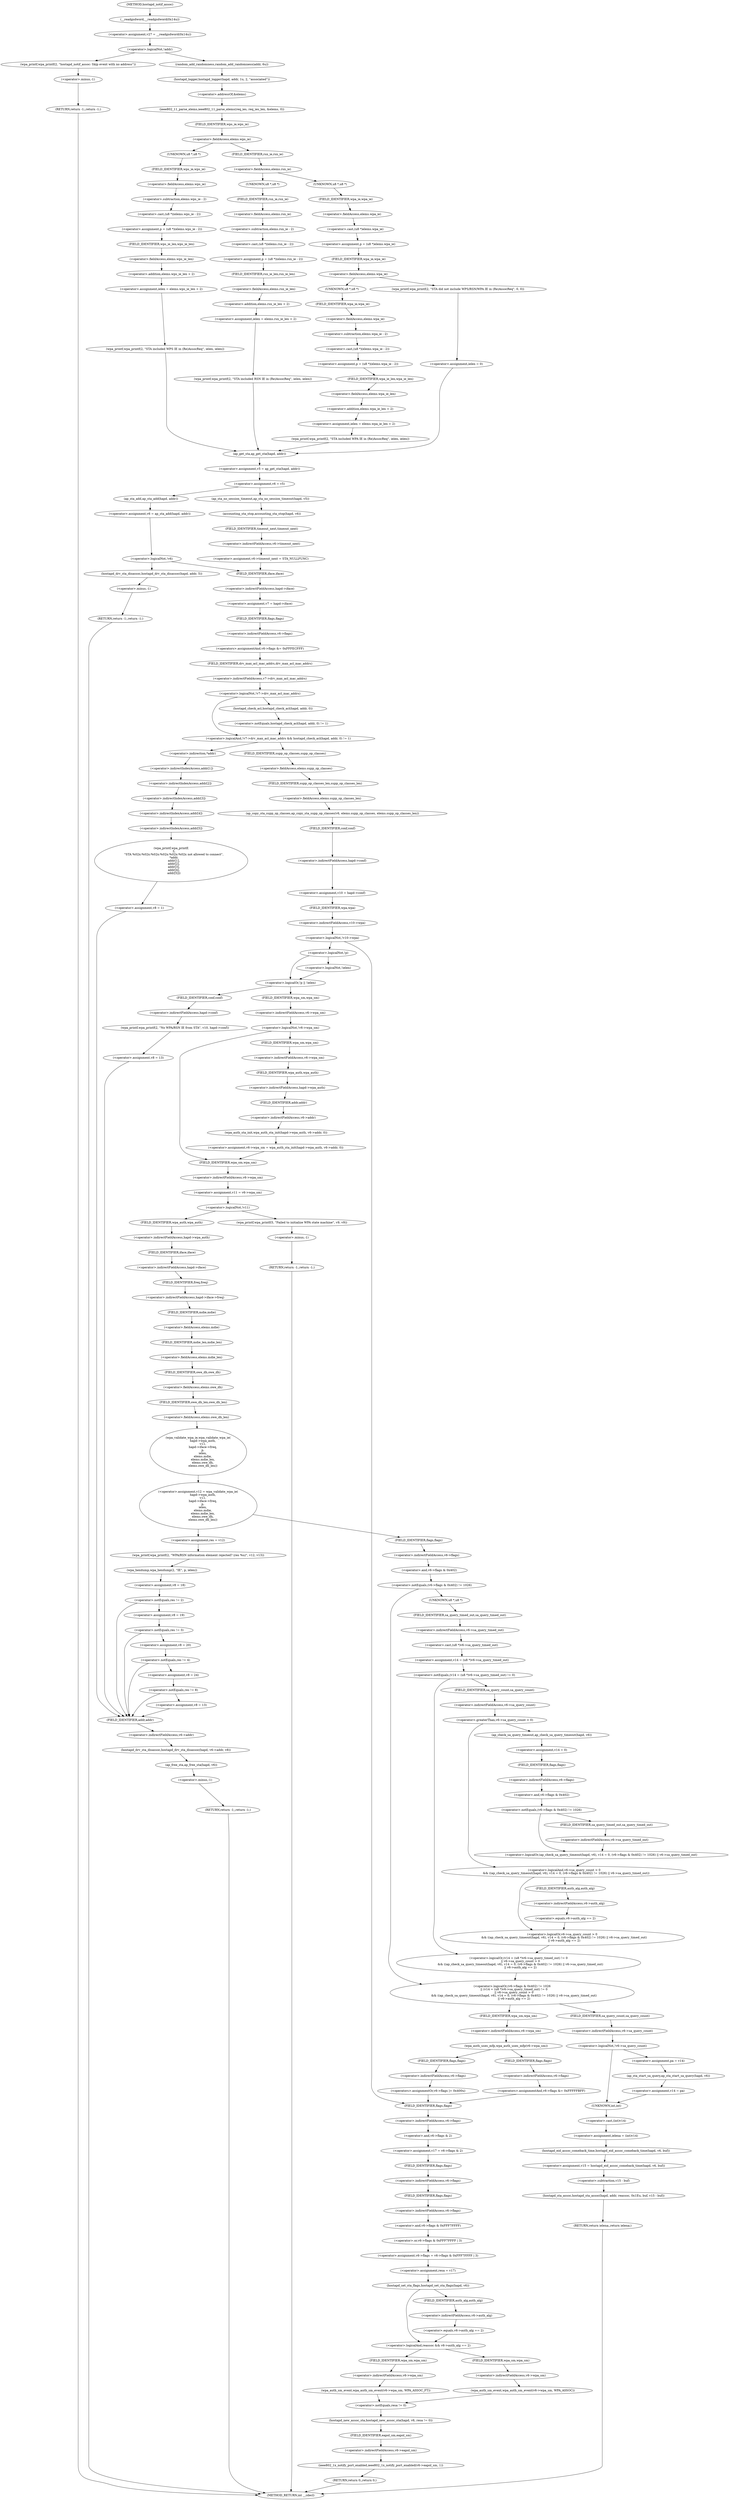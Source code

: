 digraph hostapd_notif_assoc {  
"1000150" [label = "(<operator>.assignment,v27 = __readgsdword(0x14u))" ]
"1000152" [label = "(__readgsdword,__readgsdword(0x14u))" ]
"1000155" [label = "(<operator>.logicalNot,!addr)" ]
"1000158" [label = "(wpa_printf,wpa_printf(2, \"hostapd_notif_assoc: Skip event with no address\"))" ]
"1000161" [label = "(RETURN,return -1;,return -1;)" ]
"1000162" [label = "(<operator>.minus,-1)" ]
"1000164" [label = "(random_add_randomness,random_add_randomness(addr, 6u))" ]
"1000167" [label = "(hostapd_logger,hostapd_logger(hapd, addr, 1u, 2, \"associated\"))" ]
"1000173" [label = "(ieee802_11_parse_elems,ieee802_11_parse_elems(req_ies, req_ies_len, &elems, 0))" ]
"1000176" [label = "(<operator>.addressOf,&elems)" ]
"1000180" [label = "(<operator>.fieldAccess,elems.wps_ie)" ]
"1000182" [label = "(FIELD_IDENTIFIER,wps_ie,wps_ie)" ]
"1000184" [label = "(<operator>.assignment,p = (u8 *)(elems.wps_ie - 2))" ]
"1000186" [label = "(<operator>.cast,(u8 *)(elems.wps_ie - 2))" ]
"1000187" [label = "(UNKNOWN,u8 *,u8 *)" ]
"1000188" [label = "(<operator>.subtraction,elems.wps_ie - 2)" ]
"1000189" [label = "(<operator>.fieldAccess,elems.wps_ie)" ]
"1000191" [label = "(FIELD_IDENTIFIER,wps_ie,wps_ie)" ]
"1000193" [label = "(<operator>.assignment,ielen = elems.wps_ie_len + 2)" ]
"1000195" [label = "(<operator>.addition,elems.wps_ie_len + 2)" ]
"1000196" [label = "(<operator>.fieldAccess,elems.wps_ie_len)" ]
"1000198" [label = "(FIELD_IDENTIFIER,wps_ie_len,wps_ie_len)" ]
"1000200" [label = "(wpa_printf,wpa_printf(2, \"STA included WPS IE in (Re)AssocReq\", ielen, ielen))" ]
"1000207" [label = "(<operator>.fieldAccess,elems.rsn_ie)" ]
"1000209" [label = "(FIELD_IDENTIFIER,rsn_ie,rsn_ie)" ]
"1000211" [label = "(<operator>.assignment,p = (u8 *)(elems.rsn_ie - 2))" ]
"1000213" [label = "(<operator>.cast,(u8 *)(elems.rsn_ie - 2))" ]
"1000214" [label = "(UNKNOWN,u8 *,u8 *)" ]
"1000215" [label = "(<operator>.subtraction,elems.rsn_ie - 2)" ]
"1000216" [label = "(<operator>.fieldAccess,elems.rsn_ie)" ]
"1000218" [label = "(FIELD_IDENTIFIER,rsn_ie,rsn_ie)" ]
"1000220" [label = "(<operator>.assignment,ielen = elems.rsn_ie_len + 2)" ]
"1000222" [label = "(<operator>.addition,elems.rsn_ie_len + 2)" ]
"1000223" [label = "(<operator>.fieldAccess,elems.rsn_ie_len)" ]
"1000225" [label = "(FIELD_IDENTIFIER,rsn_ie_len,rsn_ie_len)" ]
"1000227" [label = "(wpa_printf,wpa_printf(2, \"STA included RSN IE in (Re)AssocReq\", ielen, ielen))" ]
"1000234" [label = "(<operator>.assignment,p = (u8 *)elems.wpa_ie)" ]
"1000236" [label = "(<operator>.cast,(u8 *)elems.wpa_ie)" ]
"1000237" [label = "(UNKNOWN,u8 *,u8 *)" ]
"1000238" [label = "(<operator>.fieldAccess,elems.wpa_ie)" ]
"1000240" [label = "(FIELD_IDENTIFIER,wpa_ie,wpa_ie)" ]
"1000242" [label = "(<operator>.fieldAccess,elems.wpa_ie)" ]
"1000244" [label = "(FIELD_IDENTIFIER,wpa_ie,wpa_ie)" ]
"1000246" [label = "(<operator>.assignment,p = (u8 *)(elems.wpa_ie - 2))" ]
"1000248" [label = "(<operator>.cast,(u8 *)(elems.wpa_ie - 2))" ]
"1000249" [label = "(UNKNOWN,u8 *,u8 *)" ]
"1000250" [label = "(<operator>.subtraction,elems.wpa_ie - 2)" ]
"1000251" [label = "(<operator>.fieldAccess,elems.wpa_ie)" ]
"1000253" [label = "(FIELD_IDENTIFIER,wpa_ie,wpa_ie)" ]
"1000255" [label = "(<operator>.assignment,ielen = elems.wpa_ie_len + 2)" ]
"1000257" [label = "(<operator>.addition,elems.wpa_ie_len + 2)" ]
"1000258" [label = "(<operator>.fieldAccess,elems.wpa_ie_len)" ]
"1000260" [label = "(FIELD_IDENTIFIER,wpa_ie_len,wpa_ie_len)" ]
"1000262" [label = "(wpa_printf,wpa_printf(2, \"STA included WPA IE in (Re)AssocReq\", ielen, ielen))" ]
"1000269" [label = "(wpa_printf,wpa_printf(2, \"STA did not include WPS/RSN/WPA IE in (Re)AssocReq\", 0, 0))" ]
"1000274" [label = "(<operator>.assignment,ielen = 0)" ]
"1000277" [label = "(<operator>.assignment,v5 = ap_get_sta(hapd, addr))" ]
"1000279" [label = "(ap_get_sta,ap_get_sta(hapd, addr))" ]
"1000282" [label = "(<operator>.assignment,v6 = v5)" ]
"1000288" [label = "(ap_sta_no_session_timeout,ap_sta_no_session_timeout(hapd, v5))" ]
"1000291" [label = "(accounting_sta_stop,accounting_sta_stop(hapd, v6))" ]
"1000294" [label = "(<operator>.assignment,v6->timeout_next = STA_NULLFUNC)" ]
"1000295" [label = "(<operator>.indirectFieldAccess,v6->timeout_next)" ]
"1000297" [label = "(FIELD_IDENTIFIER,timeout_next,timeout_next)" ]
"1000301" [label = "(<operator>.assignment,v6 = ap_sta_add(hapd, addr))" ]
"1000303" [label = "(ap_sta_add,ap_sta_add(hapd, addr))" ]
"1000307" [label = "(<operator>.logicalNot,!v6)" ]
"1000310" [label = "(hostapd_drv_sta_disassoc,hostapd_drv_sta_disassoc(hapd, addr, 5))" ]
"1000314" [label = "(RETURN,return -1;,return -1;)" ]
"1000315" [label = "(<operator>.minus,-1)" ]
"1000317" [label = "(<operator>.assignment,v7 = hapd->iface)" ]
"1000319" [label = "(<operator>.indirectFieldAccess,hapd->iface)" ]
"1000321" [label = "(FIELD_IDENTIFIER,iface,iface)" ]
"1000322" [label = "(<operators>.assignmentAnd,v6->flags &= 0xFFFECFFF)" ]
"1000323" [label = "(<operator>.indirectFieldAccess,v6->flags)" ]
"1000325" [label = "(FIELD_IDENTIFIER,flags,flags)" ]
"1000328" [label = "(<operator>.logicalAnd,!v7->drv_max_acl_mac_addrs && hostapd_check_acl(hapd, addr, 0) != 1)" ]
"1000329" [label = "(<operator>.logicalNot,!v7->drv_max_acl_mac_addrs)" ]
"1000330" [label = "(<operator>.indirectFieldAccess,v7->drv_max_acl_mac_addrs)" ]
"1000332" [label = "(FIELD_IDENTIFIER,drv_max_acl_mac_addrs,drv_max_acl_mac_addrs)" ]
"1000333" [label = "(<operator>.notEquals,hostapd_check_acl(hapd, addr, 0) != 1)" ]
"1000334" [label = "(hostapd_check_acl,hostapd_check_acl(hapd, addr, 0))" ]
"1000340" [label = "(wpa_printf,wpa_printf(\n      3,\n      \"STA %02x:%02x:%02x:%02x:%02x:%02x not allowed to connect\",\n      *addr,\n      addr[1],\n      addr[2],\n      addr[3],\n      addr[4],\n      addr[5]))" ]
"1000343" [label = "(<operator>.indirection,*addr)" ]
"1000345" [label = "(<operator>.indirectIndexAccess,addr[1])" ]
"1000348" [label = "(<operator>.indirectIndexAccess,addr[2])" ]
"1000351" [label = "(<operator>.indirectIndexAccess,addr[3])" ]
"1000354" [label = "(<operator>.indirectIndexAccess,addr[4])" ]
"1000357" [label = "(<operator>.indirectIndexAccess,addr[5])" ]
"1000360" [label = "(<operator>.assignment,v8 = 1)" ]
"1000364" [label = "(hostapd_drv_sta_disassoc,hostapd_drv_sta_disassoc(hapd, v6->addr, v8))" ]
"1000366" [label = "(<operator>.indirectFieldAccess,v6->addr)" ]
"1000368" [label = "(FIELD_IDENTIFIER,addr,addr)" ]
"1000370" [label = "(ap_free_sta,ap_free_sta(hapd, v6))" ]
"1000373" [label = "(RETURN,return -1;,return -1;)" ]
"1000374" [label = "(<operator>.minus,-1)" ]
"1000376" [label = "(ap_copy_sta_supp_op_classes,ap_copy_sta_supp_op_classes(v6, elems.supp_op_classes, elems.supp_op_classes_len))" ]
"1000378" [label = "(<operator>.fieldAccess,elems.supp_op_classes)" ]
"1000380" [label = "(FIELD_IDENTIFIER,supp_op_classes,supp_op_classes)" ]
"1000381" [label = "(<operator>.fieldAccess,elems.supp_op_classes_len)" ]
"1000383" [label = "(FIELD_IDENTIFIER,supp_op_classes_len,supp_op_classes_len)" ]
"1000384" [label = "(<operator>.assignment,v10 = hapd->conf)" ]
"1000386" [label = "(<operator>.indirectFieldAccess,hapd->conf)" ]
"1000388" [label = "(FIELD_IDENTIFIER,conf,conf)" ]
"1000390" [label = "(<operator>.logicalNot,!v10->wpa)" ]
"1000391" [label = "(<operator>.indirectFieldAccess,v10->wpa)" ]
"1000393" [label = "(FIELD_IDENTIFIER,wpa,wpa)" ]
"1000396" [label = "(<operator>.logicalOr,!p || !ielen)" ]
"1000397" [label = "(<operator>.logicalNot,!p)" ]
"1000399" [label = "(<operator>.logicalNot,!ielen)" ]
"1000402" [label = "(wpa_printf,wpa_printf(2, \"No WPA/RSN IE from STA\", v10, hapd->conf))" ]
"1000406" [label = "(<operator>.indirectFieldAccess,hapd->conf)" ]
"1000408" [label = "(FIELD_IDENTIFIER,conf,conf)" ]
"1000409" [label = "(<operator>.assignment,v8 = 13)" ]
"1000414" [label = "(<operator>.logicalNot,!v6->wpa_sm)" ]
"1000415" [label = "(<operator>.indirectFieldAccess,v6->wpa_sm)" ]
"1000417" [label = "(FIELD_IDENTIFIER,wpa_sm,wpa_sm)" ]
"1000418" [label = "(<operator>.assignment,v6->wpa_sm = wpa_auth_sta_init(hapd->wpa_auth, v6->addr, 0))" ]
"1000419" [label = "(<operator>.indirectFieldAccess,v6->wpa_sm)" ]
"1000421" [label = "(FIELD_IDENTIFIER,wpa_sm,wpa_sm)" ]
"1000422" [label = "(wpa_auth_sta_init,wpa_auth_sta_init(hapd->wpa_auth, v6->addr, 0))" ]
"1000423" [label = "(<operator>.indirectFieldAccess,hapd->wpa_auth)" ]
"1000425" [label = "(FIELD_IDENTIFIER,wpa_auth,wpa_auth)" ]
"1000426" [label = "(<operator>.indirectFieldAccess,v6->addr)" ]
"1000428" [label = "(FIELD_IDENTIFIER,addr,addr)" ]
"1000430" [label = "(<operator>.assignment,v11 = v6->wpa_sm)" ]
"1000432" [label = "(<operator>.indirectFieldAccess,v6->wpa_sm)" ]
"1000434" [label = "(FIELD_IDENTIFIER,wpa_sm,wpa_sm)" ]
"1000436" [label = "(<operator>.logicalNot,!v11)" ]
"1000439" [label = "(wpa_printf,wpa_printf(5, \"Failed to initialize WPA state machine\", v9, v9))" ]
"1000444" [label = "(RETURN,return -1;,return -1;)" ]
"1000445" [label = "(<operator>.minus,-1)" ]
"1000447" [label = "(<operator>.assignment,v12 = wpa_validate_wpa_ie(\n          hapd->wpa_auth,\n          v11,\n          hapd->iface->freq,\n          p,\n          ielen,\n          elems.mdie,\n          elems.mdie_len,\n          elems.owe_dh,\n          elems.owe_dh_len))" ]
"1000449" [label = "(wpa_validate_wpa_ie,wpa_validate_wpa_ie(\n          hapd->wpa_auth,\n          v11,\n          hapd->iface->freq,\n          p,\n          ielen,\n          elems.mdie,\n          elems.mdie_len,\n          elems.owe_dh,\n          elems.owe_dh_len))" ]
"1000450" [label = "(<operator>.indirectFieldAccess,hapd->wpa_auth)" ]
"1000452" [label = "(FIELD_IDENTIFIER,wpa_auth,wpa_auth)" ]
"1000454" [label = "(<operator>.indirectFieldAccess,hapd->iface->freq)" ]
"1000455" [label = "(<operator>.indirectFieldAccess,hapd->iface)" ]
"1000457" [label = "(FIELD_IDENTIFIER,iface,iface)" ]
"1000458" [label = "(FIELD_IDENTIFIER,freq,freq)" ]
"1000461" [label = "(<operator>.fieldAccess,elems.mdie)" ]
"1000463" [label = "(FIELD_IDENTIFIER,mdie,mdie)" ]
"1000464" [label = "(<operator>.fieldAccess,elems.mdie_len)" ]
"1000466" [label = "(FIELD_IDENTIFIER,mdie_len,mdie_len)" ]
"1000467" [label = "(<operator>.fieldAccess,elems.owe_dh)" ]
"1000469" [label = "(FIELD_IDENTIFIER,owe_dh,owe_dh)" ]
"1000470" [label = "(<operator>.fieldAccess,elems.owe_dh_len)" ]
"1000472" [label = "(FIELD_IDENTIFIER,owe_dh_len,owe_dh_len)" ]
"1000476" [label = "(<operator>.assignment,res = v12)" ]
"1000479" [label = "(wpa_printf,wpa_printf(2, \"WPA/RSN information element rejected? (res %u)\", v12, v13))" ]
"1000484" [label = "(wpa_hexdump,wpa_hexdump(2, \"IE\", p, ielen))" ]
"1000489" [label = "(<operator>.assignment,v8 = 18)" ]
"1000493" [label = "(<operator>.notEquals,res != 2)" ]
"1000497" [label = "(<operator>.assignment,v8 = 19)" ]
"1000501" [label = "(<operator>.notEquals,res != 3)" ]
"1000505" [label = "(<operator>.assignment,v8 = 20)" ]
"1000509" [label = "(<operator>.notEquals,res != 4)" ]
"1000513" [label = "(<operator>.assignment,v8 = 24)" ]
"1000517" [label = "(<operator>.notEquals,res != 8)" ]
"1000520" [label = "(<operator>.assignment,v8 = 13)" ]
"1000525" [label = "(<operator>.logicalOr,(v6->flags & 0x402) != 1026\n    || (v14 = (u8 *)v6->sa_query_timed_out) != 0\n    || v6->sa_query_count > 0\n    && ((ap_check_sa_query_timeout(hapd, v6), v14 = 0, (v6->flags & 0x402) != 1026) || v6->sa_query_timed_out)\n    || v6->auth_alg == 2)" ]
"1000526" [label = "(<operator>.notEquals,(v6->flags & 0x402) != 1026)" ]
"1000527" [label = "(<operator>.and,v6->flags & 0x402)" ]
"1000528" [label = "(<operator>.indirectFieldAccess,v6->flags)" ]
"1000530" [label = "(FIELD_IDENTIFIER,flags,flags)" ]
"1000533" [label = "(<operator>.logicalOr,(v14 = (u8 *)v6->sa_query_timed_out) != 0\n    || v6->sa_query_count > 0\n    && ((ap_check_sa_query_timeout(hapd, v6), v14 = 0, (v6->flags & 0x402) != 1026) || v6->sa_query_timed_out)\n    || v6->auth_alg == 2)" ]
"1000534" [label = "(<operator>.notEquals,(v14 = (u8 *)v6->sa_query_timed_out) != 0)" ]
"1000535" [label = "(<operator>.assignment,v14 = (u8 *)v6->sa_query_timed_out)" ]
"1000537" [label = "(<operator>.cast,(u8 *)v6->sa_query_timed_out)" ]
"1000538" [label = "(UNKNOWN,u8 *,u8 *)" ]
"1000539" [label = "(<operator>.indirectFieldAccess,v6->sa_query_timed_out)" ]
"1000541" [label = "(FIELD_IDENTIFIER,sa_query_timed_out,sa_query_timed_out)" ]
"1000543" [label = "(<operator>.logicalOr,v6->sa_query_count > 0\n    && ((ap_check_sa_query_timeout(hapd, v6), v14 = 0, (v6->flags & 0x402) != 1026) || v6->sa_query_timed_out)\n    || v6->auth_alg == 2)" ]
"1000544" [label = "(<operator>.logicalAnd,v6->sa_query_count > 0\n    && ((ap_check_sa_query_timeout(hapd, v6), v14 = 0, (v6->flags & 0x402) != 1026) || v6->sa_query_timed_out))" ]
"1000545" [label = "(<operator>.greaterThan,v6->sa_query_count > 0)" ]
"1000546" [label = "(<operator>.indirectFieldAccess,v6->sa_query_count)" ]
"1000548" [label = "(FIELD_IDENTIFIER,sa_query_count,sa_query_count)" ]
"1000550" [label = "(<operator>.logicalOr,(ap_check_sa_query_timeout(hapd, v6), v14 = 0, (v6->flags & 0x402) != 1026) || v6->sa_query_timed_out)" ]
"1000552" [label = "(ap_check_sa_query_timeout,ap_check_sa_query_timeout(hapd, v6))" ]
"1000556" [label = "(<operator>.assignment,v14 = 0)" ]
"1000559" [label = "(<operator>.notEquals,(v6->flags & 0x402) != 1026)" ]
"1000560" [label = "(<operator>.and,v6->flags & 0x402)" ]
"1000561" [label = "(<operator>.indirectFieldAccess,v6->flags)" ]
"1000563" [label = "(FIELD_IDENTIFIER,flags,flags)" ]
"1000566" [label = "(<operator>.indirectFieldAccess,v6->sa_query_timed_out)" ]
"1000568" [label = "(FIELD_IDENTIFIER,sa_query_timed_out,sa_query_timed_out)" ]
"1000569" [label = "(<operator>.equals,v6->auth_alg == 2)" ]
"1000570" [label = "(<operator>.indirectFieldAccess,v6->auth_alg)" ]
"1000572" [label = "(FIELD_IDENTIFIER,auth_alg,auth_alg)" ]
"1000576" [label = "(wpa_auth_uses_mfp,wpa_auth_uses_mfp(v6->wpa_sm))" ]
"1000577" [label = "(<operator>.indirectFieldAccess,v6->wpa_sm)" ]
"1000579" [label = "(FIELD_IDENTIFIER,wpa_sm,wpa_sm)" ]
"1000580" [label = "(<operators>.assignmentOr,v6->flags |= 0x400u)" ]
"1000581" [label = "(<operator>.indirectFieldAccess,v6->flags)" ]
"1000583" [label = "(FIELD_IDENTIFIER,flags,flags)" ]
"1000586" [label = "(<operators>.assignmentAnd,v6->flags &= 0xFFFFFBFF)" ]
"1000587" [label = "(<operator>.indirectFieldAccess,v6->flags)" ]
"1000589" [label = "(FIELD_IDENTIFIER,flags,flags)" ]
"1000592" [label = "(<operator>.assignment,v17 = v6->flags & 2)" ]
"1000594" [label = "(<operator>.and,v6->flags & 2)" ]
"1000595" [label = "(<operator>.indirectFieldAccess,v6->flags)" ]
"1000597" [label = "(FIELD_IDENTIFIER,flags,flags)" ]
"1000599" [label = "(<operator>.assignment,v6->flags = v6->flags & 0xFFF7FFFF | 3)" ]
"1000600" [label = "(<operator>.indirectFieldAccess,v6->flags)" ]
"1000602" [label = "(FIELD_IDENTIFIER,flags,flags)" ]
"1000603" [label = "(<operator>.or,v6->flags & 0xFFF7FFFF | 3)" ]
"1000604" [label = "(<operator>.and,v6->flags & 0xFFF7FFFF)" ]
"1000605" [label = "(<operator>.indirectFieldAccess,v6->flags)" ]
"1000607" [label = "(FIELD_IDENTIFIER,flags,flags)" ]
"1000610" [label = "(<operator>.assignment,resa = v17)" ]
"1000613" [label = "(hostapd_set_sta_flags,hostapd_set_sta_flags(hapd, v6))" ]
"1000617" [label = "(<operator>.logicalAnd,reassoc && v6->auth_alg == 2)" ]
"1000619" [label = "(<operator>.equals,v6->auth_alg == 2)" ]
"1000620" [label = "(<operator>.indirectFieldAccess,v6->auth_alg)" ]
"1000622" [label = "(FIELD_IDENTIFIER,auth_alg,auth_alg)" ]
"1000624" [label = "(wpa_auth_sm_event,wpa_auth_sm_event(v6->wpa_sm, WPA_ASSOC_FT))" ]
"1000625" [label = "(<operator>.indirectFieldAccess,v6->wpa_sm)" ]
"1000627" [label = "(FIELD_IDENTIFIER,wpa_sm,wpa_sm)" ]
"1000630" [label = "(wpa_auth_sm_event,wpa_auth_sm_event(v6->wpa_sm, WPA_ASSOC))" ]
"1000631" [label = "(<operator>.indirectFieldAccess,v6->wpa_sm)" ]
"1000633" [label = "(FIELD_IDENTIFIER,wpa_sm,wpa_sm)" ]
"1000635" [label = "(hostapd_new_assoc_sta,hostapd_new_assoc_sta(hapd, v6, resa != 0))" ]
"1000638" [label = "(<operator>.notEquals,resa != 0)" ]
"1000641" [label = "(ieee802_1x_notify_port_enabled,ieee802_1x_notify_port_enabled(v6->eapol_sm, 1))" ]
"1000642" [label = "(<operator>.indirectFieldAccess,v6->eapol_sm)" ]
"1000644" [label = "(FIELD_IDENTIFIER,eapol_sm,eapol_sm)" ]
"1000646" [label = "(RETURN,return 0;,return 0;)" ]
"1000649" [label = "(<operator>.logicalNot,!v6->sa_query_count)" ]
"1000650" [label = "(<operator>.indirectFieldAccess,v6->sa_query_count)" ]
"1000652" [label = "(FIELD_IDENTIFIER,sa_query_count,sa_query_count)" ]
"1000654" [label = "(<operator>.assignment,pa = v14)" ]
"1000657" [label = "(ap_sta_start_sa_query,ap_sta_start_sa_query(hapd, v6))" ]
"1000660" [label = "(<operator>.assignment,v14 = pa)" ]
"1000663" [label = "(<operator>.assignment,ielena = (int)v14)" ]
"1000665" [label = "(<operator>.cast,(int)v14)" ]
"1000666" [label = "(UNKNOWN,int,int)" ]
"1000668" [label = "(<operator>.assignment,v15 = hostapd_eid_assoc_comeback_time(hapd, v6, buf))" ]
"1000670" [label = "(hostapd_eid_assoc_comeback_time,hostapd_eid_assoc_comeback_time(hapd, v6, buf))" ]
"1000674" [label = "(hostapd_sta_assoc,hostapd_sta_assoc(hapd, addr, reassoc, 0x1Eu, buf, v15 - buf))" ]
"1000680" [label = "(<operator>.subtraction,v15 - buf)" ]
"1000683" [label = "(RETURN,return ielena;,return ielena;)" ]
"1000122" [label = "(METHOD,hostapd_notif_assoc)" ]
"1000685" [label = "(METHOD_RETURN,int __cdecl)" ]
  "1000150" -> "1000155" 
  "1000152" -> "1000150" 
  "1000155" -> "1000158" 
  "1000155" -> "1000164" 
  "1000158" -> "1000162" 
  "1000161" -> "1000685" 
  "1000162" -> "1000161" 
  "1000164" -> "1000167" 
  "1000167" -> "1000176" 
  "1000173" -> "1000182" 
  "1000176" -> "1000173" 
  "1000180" -> "1000187" 
  "1000180" -> "1000209" 
  "1000182" -> "1000180" 
  "1000184" -> "1000198" 
  "1000186" -> "1000184" 
  "1000187" -> "1000191" 
  "1000188" -> "1000186" 
  "1000189" -> "1000188" 
  "1000191" -> "1000189" 
  "1000193" -> "1000200" 
  "1000195" -> "1000193" 
  "1000196" -> "1000195" 
  "1000198" -> "1000196" 
  "1000200" -> "1000279" 
  "1000207" -> "1000214" 
  "1000207" -> "1000237" 
  "1000209" -> "1000207" 
  "1000211" -> "1000225" 
  "1000213" -> "1000211" 
  "1000214" -> "1000218" 
  "1000215" -> "1000213" 
  "1000216" -> "1000215" 
  "1000218" -> "1000216" 
  "1000220" -> "1000227" 
  "1000222" -> "1000220" 
  "1000223" -> "1000222" 
  "1000225" -> "1000223" 
  "1000227" -> "1000279" 
  "1000234" -> "1000244" 
  "1000236" -> "1000234" 
  "1000237" -> "1000240" 
  "1000238" -> "1000236" 
  "1000240" -> "1000238" 
  "1000242" -> "1000249" 
  "1000242" -> "1000269" 
  "1000244" -> "1000242" 
  "1000246" -> "1000260" 
  "1000248" -> "1000246" 
  "1000249" -> "1000253" 
  "1000250" -> "1000248" 
  "1000251" -> "1000250" 
  "1000253" -> "1000251" 
  "1000255" -> "1000262" 
  "1000257" -> "1000255" 
  "1000258" -> "1000257" 
  "1000260" -> "1000258" 
  "1000262" -> "1000279" 
  "1000269" -> "1000274" 
  "1000274" -> "1000279" 
  "1000277" -> "1000282" 
  "1000279" -> "1000277" 
  "1000282" -> "1000288" 
  "1000282" -> "1000303" 
  "1000288" -> "1000291" 
  "1000291" -> "1000297" 
  "1000294" -> "1000321" 
  "1000295" -> "1000294" 
  "1000297" -> "1000295" 
  "1000301" -> "1000307" 
  "1000303" -> "1000301" 
  "1000307" -> "1000310" 
  "1000307" -> "1000321" 
  "1000310" -> "1000315" 
  "1000314" -> "1000685" 
  "1000315" -> "1000314" 
  "1000317" -> "1000325" 
  "1000319" -> "1000317" 
  "1000321" -> "1000319" 
  "1000322" -> "1000332" 
  "1000323" -> "1000322" 
  "1000325" -> "1000323" 
  "1000328" -> "1000343" 
  "1000328" -> "1000380" 
  "1000329" -> "1000328" 
  "1000329" -> "1000334" 
  "1000330" -> "1000329" 
  "1000332" -> "1000330" 
  "1000333" -> "1000328" 
  "1000334" -> "1000333" 
  "1000340" -> "1000360" 
  "1000343" -> "1000345" 
  "1000345" -> "1000348" 
  "1000348" -> "1000351" 
  "1000351" -> "1000354" 
  "1000354" -> "1000357" 
  "1000357" -> "1000340" 
  "1000360" -> "1000368" 
  "1000364" -> "1000370" 
  "1000366" -> "1000364" 
  "1000368" -> "1000366" 
  "1000370" -> "1000374" 
  "1000373" -> "1000685" 
  "1000374" -> "1000373" 
  "1000376" -> "1000388" 
  "1000378" -> "1000383" 
  "1000380" -> "1000378" 
  "1000381" -> "1000376" 
  "1000383" -> "1000381" 
  "1000384" -> "1000393" 
  "1000386" -> "1000384" 
  "1000388" -> "1000386" 
  "1000390" -> "1000597" 
  "1000390" -> "1000397" 
  "1000391" -> "1000390" 
  "1000393" -> "1000391" 
  "1000396" -> "1000408" 
  "1000396" -> "1000417" 
  "1000397" -> "1000396" 
  "1000397" -> "1000399" 
  "1000399" -> "1000396" 
  "1000402" -> "1000409" 
  "1000406" -> "1000402" 
  "1000408" -> "1000406" 
  "1000409" -> "1000368" 
  "1000414" -> "1000421" 
  "1000414" -> "1000434" 
  "1000415" -> "1000414" 
  "1000417" -> "1000415" 
  "1000418" -> "1000434" 
  "1000419" -> "1000425" 
  "1000421" -> "1000419" 
  "1000422" -> "1000418" 
  "1000423" -> "1000428" 
  "1000425" -> "1000423" 
  "1000426" -> "1000422" 
  "1000428" -> "1000426" 
  "1000430" -> "1000436" 
  "1000432" -> "1000430" 
  "1000434" -> "1000432" 
  "1000436" -> "1000439" 
  "1000436" -> "1000452" 
  "1000439" -> "1000445" 
  "1000444" -> "1000685" 
  "1000445" -> "1000444" 
  "1000447" -> "1000476" 
  "1000447" -> "1000530" 
  "1000449" -> "1000447" 
  "1000450" -> "1000457" 
  "1000452" -> "1000450" 
  "1000454" -> "1000463" 
  "1000455" -> "1000458" 
  "1000457" -> "1000455" 
  "1000458" -> "1000454" 
  "1000461" -> "1000466" 
  "1000463" -> "1000461" 
  "1000464" -> "1000469" 
  "1000466" -> "1000464" 
  "1000467" -> "1000472" 
  "1000469" -> "1000467" 
  "1000470" -> "1000449" 
  "1000472" -> "1000470" 
  "1000476" -> "1000479" 
  "1000479" -> "1000484" 
  "1000484" -> "1000489" 
  "1000489" -> "1000493" 
  "1000493" -> "1000497" 
  "1000493" -> "1000368" 
  "1000497" -> "1000501" 
  "1000501" -> "1000505" 
  "1000501" -> "1000368" 
  "1000505" -> "1000509" 
  "1000509" -> "1000513" 
  "1000509" -> "1000368" 
  "1000513" -> "1000517" 
  "1000517" -> "1000520" 
  "1000517" -> "1000368" 
  "1000520" -> "1000368" 
  "1000525" -> "1000579" 
  "1000525" -> "1000652" 
  "1000526" -> "1000525" 
  "1000526" -> "1000538" 
  "1000527" -> "1000526" 
  "1000528" -> "1000527" 
  "1000530" -> "1000528" 
  "1000533" -> "1000525" 
  "1000534" -> "1000533" 
  "1000534" -> "1000548" 
  "1000535" -> "1000534" 
  "1000537" -> "1000535" 
  "1000538" -> "1000541" 
  "1000539" -> "1000537" 
  "1000541" -> "1000539" 
  "1000543" -> "1000533" 
  "1000544" -> "1000543" 
  "1000544" -> "1000572" 
  "1000545" -> "1000544" 
  "1000545" -> "1000552" 
  "1000546" -> "1000545" 
  "1000548" -> "1000546" 
  "1000550" -> "1000544" 
  "1000552" -> "1000556" 
  "1000556" -> "1000563" 
  "1000559" -> "1000550" 
  "1000559" -> "1000568" 
  "1000560" -> "1000559" 
  "1000561" -> "1000560" 
  "1000563" -> "1000561" 
  "1000566" -> "1000550" 
  "1000568" -> "1000566" 
  "1000569" -> "1000543" 
  "1000570" -> "1000569" 
  "1000572" -> "1000570" 
  "1000576" -> "1000583" 
  "1000576" -> "1000589" 
  "1000577" -> "1000576" 
  "1000579" -> "1000577" 
  "1000580" -> "1000597" 
  "1000581" -> "1000580" 
  "1000583" -> "1000581" 
  "1000586" -> "1000597" 
  "1000587" -> "1000586" 
  "1000589" -> "1000587" 
  "1000592" -> "1000602" 
  "1000594" -> "1000592" 
  "1000595" -> "1000594" 
  "1000597" -> "1000595" 
  "1000599" -> "1000610" 
  "1000600" -> "1000607" 
  "1000602" -> "1000600" 
  "1000603" -> "1000599" 
  "1000604" -> "1000603" 
  "1000605" -> "1000604" 
  "1000607" -> "1000605" 
  "1000610" -> "1000613" 
  "1000613" -> "1000617" 
  "1000613" -> "1000622" 
  "1000617" -> "1000627" 
  "1000617" -> "1000633" 
  "1000619" -> "1000617" 
  "1000620" -> "1000619" 
  "1000622" -> "1000620" 
  "1000624" -> "1000638" 
  "1000625" -> "1000624" 
  "1000627" -> "1000625" 
  "1000630" -> "1000638" 
  "1000631" -> "1000630" 
  "1000633" -> "1000631" 
  "1000635" -> "1000644" 
  "1000638" -> "1000635" 
  "1000641" -> "1000646" 
  "1000642" -> "1000641" 
  "1000644" -> "1000642" 
  "1000646" -> "1000685" 
  "1000649" -> "1000654" 
  "1000649" -> "1000666" 
  "1000650" -> "1000649" 
  "1000652" -> "1000650" 
  "1000654" -> "1000657" 
  "1000657" -> "1000660" 
  "1000660" -> "1000666" 
  "1000663" -> "1000670" 
  "1000665" -> "1000663" 
  "1000666" -> "1000665" 
  "1000668" -> "1000680" 
  "1000670" -> "1000668" 
  "1000674" -> "1000683" 
  "1000680" -> "1000674" 
  "1000683" -> "1000685" 
  "1000122" -> "1000152" 
}
